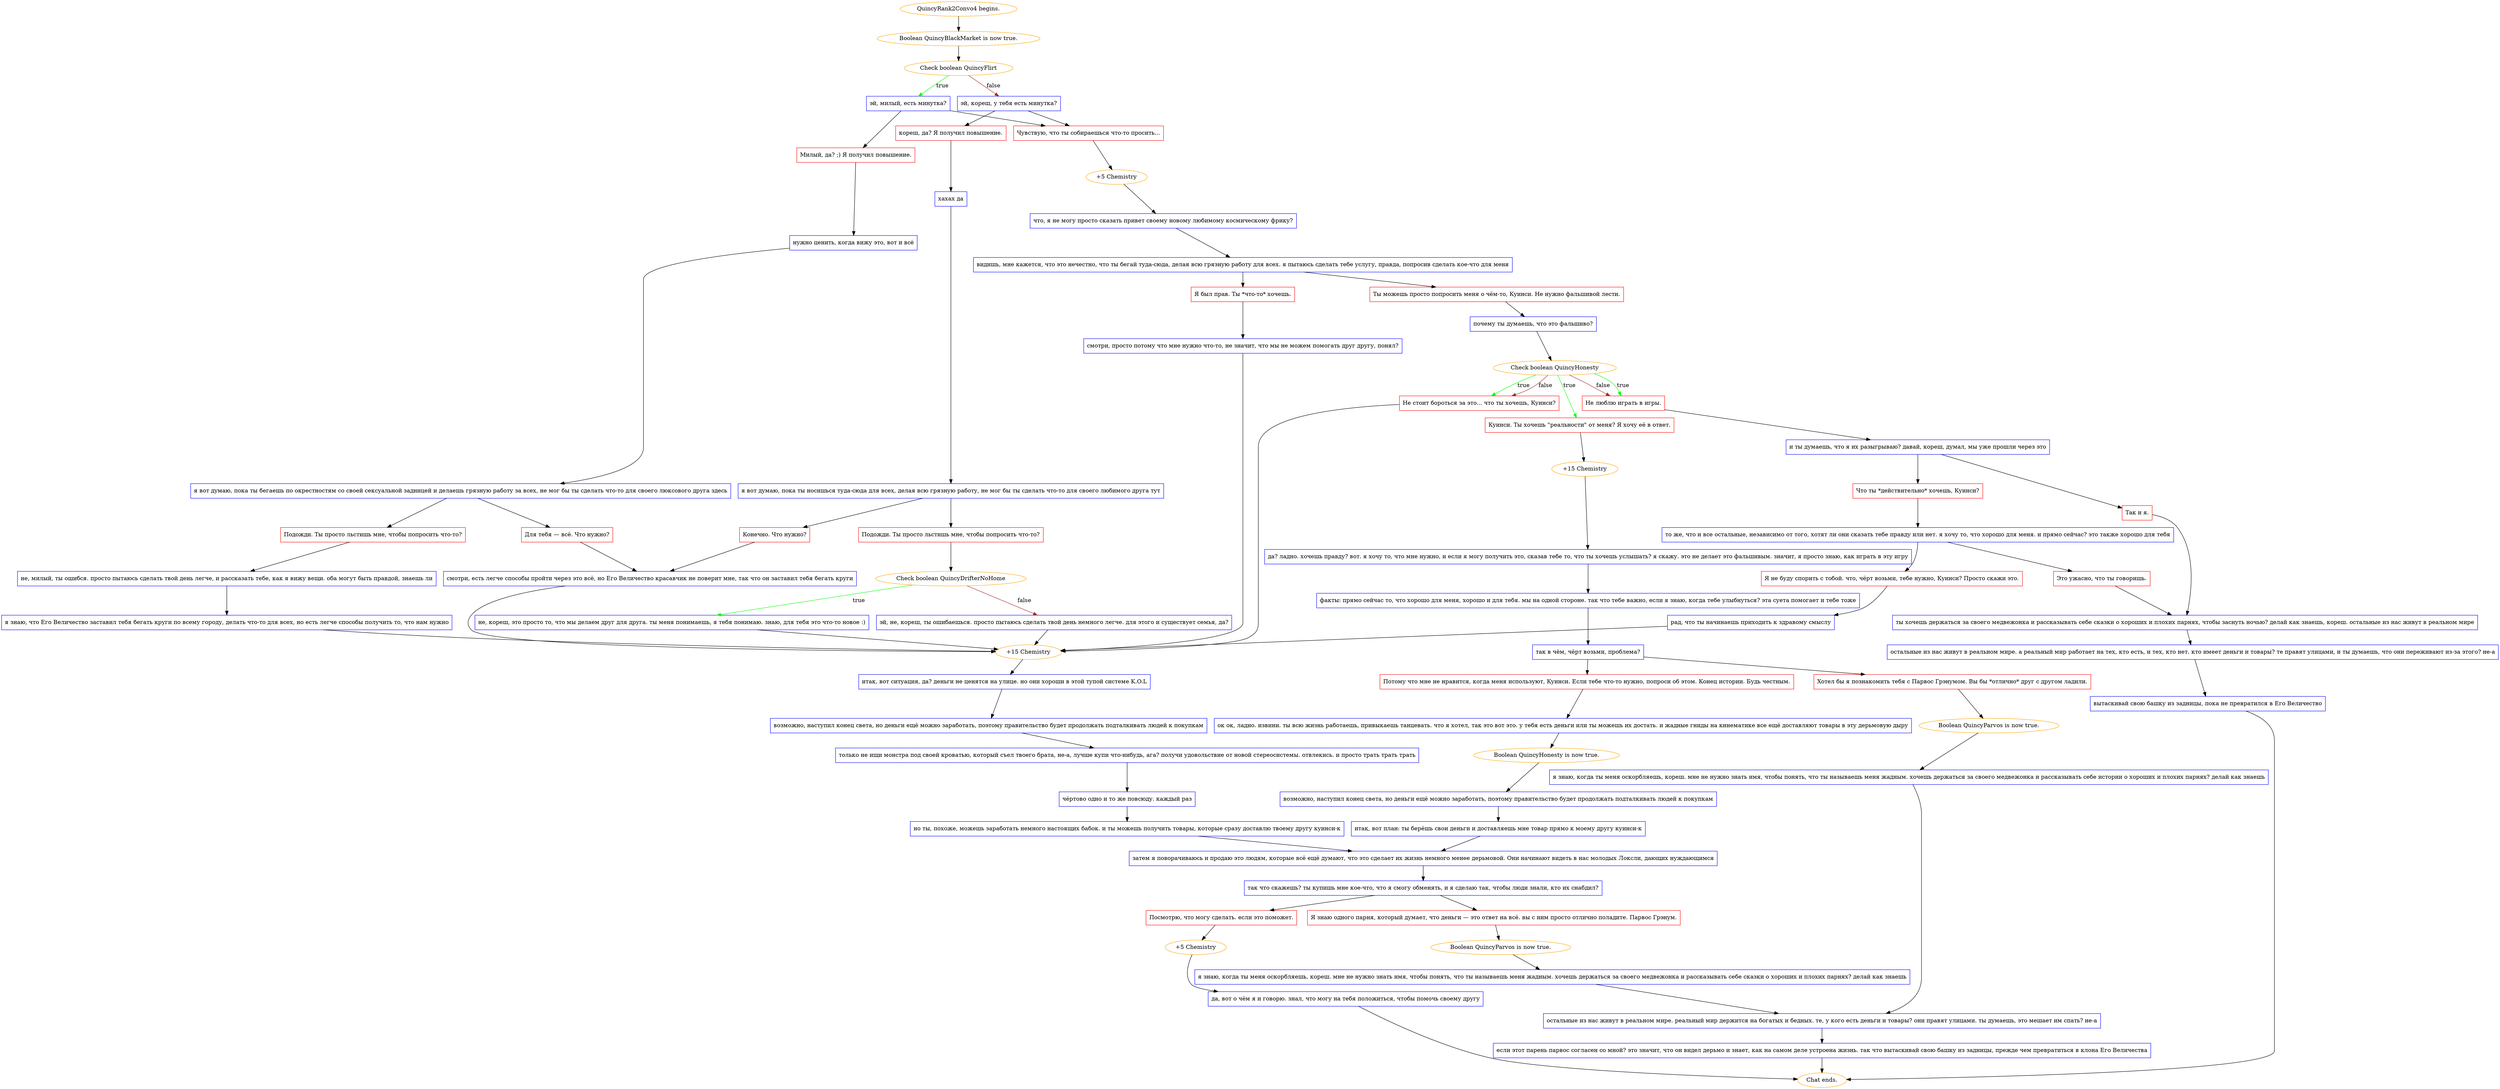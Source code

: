 digraph {
	"QuincyRank2Convo4 begins." [color=orange];
		"QuincyRank2Convo4 begins." -> j3671517917;
	j3671517917 [label="Boolean QuincyBlackMarket is now true.",color=orange];
		j3671517917 -> j3865965441;
	j3865965441 [label="Check boolean QuincyFlirt",color=orange];
		j3865965441 -> j546551280 [label=true,color=green];
		j3865965441 -> j2552134 [label=false,color=brown];
	j546551280 [label="эй, милый, есть минутка?",shape=box,color=blue];
		j546551280 -> j4081183943;
		j546551280 -> j3568922399;
	j2552134 [label="эй, кореш, у тебя есть минутка?",shape=box,color=blue];
		j2552134 -> j3432475824;
		j2552134 -> j3568922399;
	j4081183943 [label="Милый, да? ;) Я получил повышение.",shape=box,color=red];
		j4081183943 -> j1979101589;
	j3568922399 [label="Чувствую, что ты собираешься что-то просить...",shape=box,color=red];
		j3568922399 -> j583813499;
	j3432475824 [label="кореш, да? Я получил повышение.",shape=box,color=red];
		j3432475824 -> j1088638726;
	j1979101589 [label="нужно ценить, когда вижу это, вот и всё",shape=box,color=blue];
		j1979101589 -> j2787868314;
	j583813499 [label="+5 Chemistry",color=orange];
		j583813499 -> j1730196570;
	j1088638726 [label="хахах да",shape=box,color=blue];
		j1088638726 -> j1165761148;
	j2787868314 [label="я вот думаю, пока ты бегаешь по окрестностям со своей сексуальной задницей и делаешь грязную работу за всех, не мог бы ты сделать что-то для своего люксового друга здесь",shape=box,color=blue];
		j2787868314 -> j2864606347;
		j2787868314 -> j482221530;
	j1730196570 [label="что, я не могу просто сказать привет своему новому любимому космическому фрику?",shape=box,color=blue];
		j1730196570 -> j3251363900;
	j1165761148 [label="я вот думаю, пока ты носишься туда-сюда для всех, делая всю грязную работу, не мог бы ты сделать что-то для своего любимого друга тут",shape=box,color=blue];
		j1165761148 -> j294301746;
		j1165761148 -> j196031119;
	j2864606347 [label="Для тебя — всё. Что нужно?",shape=box,color=red];
		j2864606347 -> j501338884;
	j482221530 [label="Подожди. Ты просто льстишь мне, чтобы попросить что-то?",shape=box,color=red];
		j482221530 -> j3994998400;
	j3251363900 [label="видишь, мне кажется, что это нечестно, что ты бегай туда-сюда, делая всю грязную работу для всех. я пытаюсь сделать тебе услугу, правда, попросив сделать кое-что для меня",shape=box,color=blue];
		j3251363900 -> j4021099214;
		j3251363900 -> j3518441962;
	j294301746 [label="Конечно. Что нужно?",shape=box,color=red];
		j294301746 -> j501338884;
	j196031119 [label="Подожди. Ты просто льстишь мне, чтобы попросить что-то?",shape=box,color=red];
		j196031119 -> j3576378402;
	j501338884 [label="смотри, есть легче способы пройти через это всё, но Его Величество красавчик не поверит мне, так что он заставил тебя бегать круги",shape=box,color=blue];
		j501338884 -> j3650206503;
	j3994998400 [label="не, милый, ты ошибся. просто пытаюсь сделать твой день легче, и рассказать тебе, как я вижу вещи. оба могут быть правдой, знаешь ли",shape=box,color=blue];
		j3994998400 -> j2437496133;
	j4021099214 [label="Я был прав. Ты *что-то* хочешь.",shape=box,color=red];
		j4021099214 -> j3643204614;
	j3518441962 [label="Ты можешь просто попросить меня о чём-то, Куинси. Не нужно фальшивой лести.",shape=box,color=red];
		j3518441962 -> j3623551852;
	j3576378402 [label="Check boolean QuincyDrifterNoHome",color=orange];
		j3576378402 -> j2221649534 [label=true,color=green];
		j3576378402 -> j131219546 [label=false,color=brown];
	j3650206503 [label="+15 Chemistry",color=orange];
		j3650206503 -> j2891660834;
	j2437496133 [label="я знаю, что Его Величество заставил тебя бегать круги по всему городу, делать что-то для всех, но есть легче способы получить то, что нам нужно",shape=box,color=blue];
		j2437496133 -> j3650206503;
	j3643204614 [label="смотри, просто потому что мне нужно что-то, не значит, что мы не можем помогать друг другу, понял?",shape=box,color=blue];
		j3643204614 -> j3650206503;
	j3623551852 [label="почему ты думаешь, что это фальшиво?",shape=box,color=blue];
		j3623551852 -> j3330925528;
	j2221649534 [label="не, кореш, это просто то, что мы делаем друг для друга. ты меня понимаешь, я тебя понимаю. знаю, для тебя это что-то новое :)",shape=box,color=blue];
		j2221649534 -> j3650206503;
	j131219546 [label="эй, не, кореш, ты ошибаешься. просто пытаюсь сделать твой день немного легче. для этого и существует семья, да?",shape=box,color=blue];
		j131219546 -> j3650206503;
	j2891660834 [label="итак, вот ситуация, да? деньги не ценятся на улице. но они хороши в этой тупой системе K.O.L",shape=box,color=blue];
		j2891660834 -> j524383683;
	j3330925528 [label="Check boolean QuincyHonesty",color=orange];
		j3330925528 -> j3336606719 [label=true,color=green];
		j3330925528 -> j3010302682 [label=true,color=green];
		j3330925528 -> j3159380431 [label=true,color=green];
		j3330925528 -> j3010302682 [label=false,color=brown];
		j3330925528 -> j3159380431 [label=false,color=brown];
	j524383683 [label="возможно, наступил конец света, но деньги ещё можно заработать, поэтому правительство будет продолжать подталкивать людей к покупкам",shape=box,color=blue];
		j524383683 -> j992653961;
	j3336606719 [label="Куинси. Ты хочешь \"реальности\" от меня? Я хочу её в ответ.",shape=box,color=red];
		j3336606719 -> j1671265655;
	j3010302682 [label="Не люблю играть в игры.",shape=box,color=red];
		j3010302682 -> j4022378253;
	j3159380431 [label="Не стоит бороться за это... что ты хочешь, Куинси?",shape=box,color=red];
		j3159380431 -> j3650206503;
	j992653961 [label="только не ищи монстра под своей кроватью, который съел твоего брата, не-а, лучше купи что-нибудь, ага? получи удовольствие от новой стереосистемы. отвлекись. и просто трать трать трать",shape=box,color=blue];
		j992653961 -> j4047852671;
	j1671265655 [label="+15 Chemistry",color=orange];
		j1671265655 -> j3039895107;
	j4022378253 [label="и ты думаешь, что я их разыгрываю? давай, кореш, думал, мы уже прошли через это",shape=box,color=blue];
		j4022378253 -> j310608983;
		j4022378253 -> j2023686033;
	j4047852671 [label="чёртово одно и то же повсюду. каждый раз",shape=box,color=blue];
		j4047852671 -> j2170998618;
	j3039895107 [label="да? ладно. хочешь правду? вот. я хочу то, что мне нужно, и если я могу получить это, сказав тебе то, что ты хочешь услышать? я скажу. это не делает это фальшивым. значит, я просто знаю, как играть в эту игру",shape=box,color=blue];
		j3039895107 -> j4083368447;
	j310608983 [label="Так и я.",shape=box,color=red];
		j310608983 -> j797561402;
	j2023686033 [label="Что ты *действительно* хочешь, Куинси?",shape=box,color=red];
		j2023686033 -> j3156088610;
	j2170998618 [label="но ты, похоже, можешь заработать немного настоящих бабок. и ты можешь получить товары, которые сразу доставлю твоему другу куинси-к",shape=box,color=blue];
		j2170998618 -> j4110329909;
	j4083368447 [label="факты: прямо сейчас то, что хорошо для меня, хорошо и для тебя. мы на одной стороне. так что тебе важно, если я знаю, когда тебе улыбнуться? эта суета помогает и тебе тоже",shape=box,color=blue];
		j4083368447 -> j923248650;
	j797561402 [label="ты хочешь держаться за своего медвежонка и рассказывать себе сказки о хороших и плохих парнях, чтобы заснуть ночью? делай как знаешь, кореш. остальные из нас живут в реальном мире",shape=box,color=blue];
		j797561402 -> j2784456593;
	j3156088610 [label="то же, что и все остальные, независимо от того, хотят ли они сказать тебе правду или нет. я хочу то, что хорошо для меня. и прямо сейчас? это также хорошо для тебя",shape=box,color=blue];
		j3156088610 -> j19478635;
		j3156088610 -> j856620139;
	j4110329909 [label="затем я поворачиваюсь и продаю это людям, которые всё ещё думают, что это сделает их жизнь немного менее дерьмовой. Они начинают видеть в нас молодых Локсли, дающих нуждающимся",shape=box,color=blue];
		j4110329909 -> j2823664155;
	j923248650 [label="так в чём, чёрт возьми, проблема?",shape=box,color=blue];
		j923248650 -> j4237147746;
		j923248650 -> j2677782897;
	j2784456593 [label="остальные из нас живут в реальном мире. а реальный мир работает на тех, кто есть, и тех, кто нет. кто имеет деньги и товары? те правят улицами, и ты думаешь, что они переживают из-за этого? не-а",shape=box,color=blue];
		j2784456593 -> j2968956487;
	j19478635 [label="Это ужасно, что ты говоришь.",shape=box,color=red];
		j19478635 -> j797561402;
	j856620139 [label="Я не буду спорить с тобой. что, чёрт возьми, тебе нужно, Куинси? Просто скажи это.",shape=box,color=red];
		j856620139 -> j181218727;
	j2823664155 [label="так что скажешь? ты купишь мне кое-что, что я смогу обменять, и я сделаю так, чтобы люди знали, кто их снабдил?",shape=box,color=blue];
		j2823664155 -> j1750877763;
		j2823664155 -> j2479527115;
	j4237147746 [label="Хотел бы я познакомить тебя с Парвос Грэнумом. Вы бы *отлично* друг с другом ладили.",shape=box,color=red];
		j4237147746 -> j3308679619;
	j2677782897 [label="Потому что мне не нравится, когда меня используют, Куинси. Если тебе что-то нужно, попроси об этом. Конец истории. Будь честным.",shape=box,color=red];
		j2677782897 -> j3061784240;
	j2968956487 [label="вытаскивай свою башку из задницы, пока не превратился в Его Величество",shape=box,color=blue];
		j2968956487 -> "Chat ends.";
	j181218727 [label="рад, что ты начинаешь приходить к здравому смыслу",shape=box,color=blue];
		j181218727 -> j3650206503;
	j1750877763 [label="Посмотрю, что могу сделать. если это поможет.",shape=box,color=red];
		j1750877763 -> j4120069525;
	j2479527115 [label="Я знаю одного парня, который думает, что деньги — это ответ на всё. вы с ним просто отлично поладите. Парвос Грэнум.",shape=box,color=red];
		j2479527115 -> j2472359562;
	j3308679619 [label="Boolean QuincyParvos is now true.",color=orange];
		j3308679619 -> j949475593;
	j3061784240 [label="ок ок, ладно. извини. ты всю жизнь работаешь, привыкаешь танцевать. что я хотел, так это вот это. у тебя есть деньги или ты можешь их достать. и жадные гниды на кинематике все ещё доставляют товары в эту дерьмовую дыру",shape=box,color=blue];
		j3061784240 -> j426730943;
	"Chat ends." [color=orange];
	j4120069525 [label="+5 Chemistry",color=orange];
		j4120069525 -> j2697569329;
	j2472359562 [label="Boolean QuincyParvos is now true.",color=orange];
		j2472359562 -> j3100757349;
	j949475593 [label="я знаю, когда ты меня оскорбляешь, кореш. мне не нужно знать имя, чтобы понять, что ты называешь меня жадным. хочешь держаться за своего медвежонка и рассказывать себе истории о хороших и плохих парнях? делай как знаешь",shape=box,color=blue];
		j949475593 -> j4217070603;
	j426730943 [label="Boolean QuincyHonesty is now true.",color=orange];
		j426730943 -> j4237327710;
	j2697569329 [label="да, вот о чём я и говорю. знал, что могу на тебя положиться, чтобы помочь своему другу",shape=box,color=blue];
		j2697569329 -> "Chat ends.";
	j3100757349 [label="я знаю, когда ты меня оскорбляешь, кореш. мне не нужно знать имя, чтобы понять, что ты называешь меня жадным. хочешь держаться за своего медвежонка и рассказывать себе сказки о хороших и плохих парнях? делай как знаешь",shape=box,color=blue];
		j3100757349 -> j4217070603;
	j4217070603 [label="остальные из нас живут в реальном мире. реальный мир держится на богатых и бедных. те, у кого есть деньги и товары? они правят улицами. ты думаешь, это мешает им спать? не-а",shape=box,color=blue];
		j4217070603 -> j1663617993;
	j4237327710 [label="возможно, наступил конец света, но деньги ещё можно заработать, поэтому правительство будет продолжать подталкивать людей к покупкам",shape=box,color=blue];
		j4237327710 -> j3859759764;
	j1663617993 [label="если этот парень парвос согласен со мной? это значит, что он видел дерьмо и знает, как на самом деле устроена жизнь. так что вытаскивай свою башку из задницы, прежде чем превратиться в клона Его Величества",shape=box,color=blue];
		j1663617993 -> "Chat ends.";
	j3859759764 [label="итак, вот план: ты берёшь свои деньги и доставляешь мне товар прямо к моему другу куинси-к",shape=box,color=blue];
		j3859759764 -> j4110329909;
}